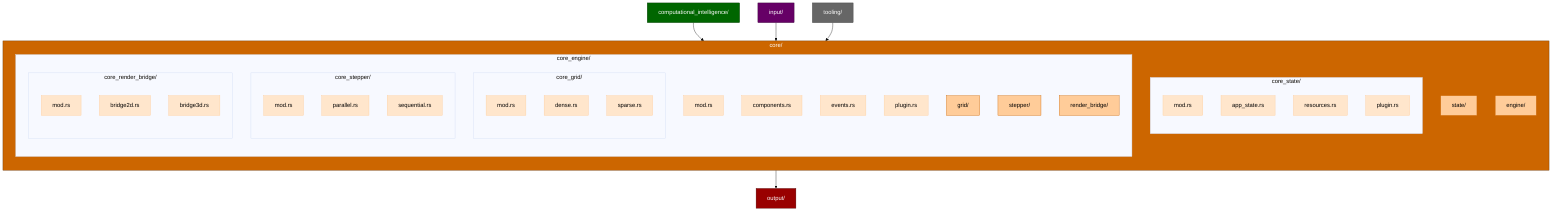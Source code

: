 %%{init: {"theme":"base", "flowchart": { "htmlLabels": false }}}%%
flowchart TB
    %% Core crate structure (state & engine modules)
    subgraph CORE["core/"]
        direction TB
        %% state/ module
        core_state["state/"]
        subgraph core_state_sg["core_state/"]
            direction TB
            state_mod[mod.rs]
            app_state_rs[app_state.rs]
            resources_rs[resources.rs]
            state_plugin_rs[plugin.rs]
        end

        %% engine/ module
        core_engine["engine/"]
        subgraph core_engine_sg["core_engine/"]
            direction TB
            engine_mod[mod.rs]
            components_rs[components.rs]
            events_rs[events.rs]
            engine_plugin_rs[plugin.rs]

            %% engine/grid/
            grid["grid/"]
            subgraph grid_sg["core_grid/"]
                direction TB
                grid_mod[mod.rs]
                dense_rs[dense.rs]
                sparse_rs[sparse.rs]
            end

            %% engine/stepper/
            stepper["stepper/"]
            subgraph stepper_sg["core_stepper/"]
                direction TB
                stepper_mod[mod.rs]
                parallel_rs[parallel.rs]
                sequential_rs[sequential.rs]
            end

            %% engine/render_bridge/
            render_bridge["render_bridge/"]
            subgraph rb_sg["core_render_bridge/"]
                direction TB
                rb_mod[mod.rs]
                bridge2d_rs[bridge2d.rs]
                bridge3d_rs[bridge3d.rs]
            end
        end
    end

    %% External crates that interact with Core
    computational_intelligence["computational_intelligence/"]
    INPUT["input/"]
    DEVTOOLS["tooling/"]
    OUTPUT["output/"]

    %% Cross-crate relationships
    computational_intelligence --> CORE
    INPUT --> CORE
    DEVTOOLS --> CORE
    CORE --> OUTPUT

    %% Style definitions
    classDef c_core_root   fill:#CC6600,stroke:#663300,color:#ffffff
    classDef c_core_child  fill:#FFCC99,stroke:#CC6600,color:#000000
    classDef c_core_leaf   fill:#FFE6CC,stroke:#FFCC99,color:#000000
    classDef c_aut_root    fill:#006600,stroke:#003300,color:#ffffff
    classDef c_inp_root    fill:#660066,stroke:#330033,color:#ffffff
    classDef c_dev_root    fill:#666666,stroke:#333333,color:#ffffff
    classDef c_out_root    fill:#990000,stroke:#4d0000,color:#ffffff

    class CORE c_core_root
    class core_state,core_engine,grid,stepper,render_bridge c_core_child
    class state_mod,app_state_rs,resources_rs,state_plugin_rs c_core_leaf
    class engine_mod,components_rs,events_rs,engine_plugin_rs c_core_leaf
    class grid_mod,dense_rs,sparse_rs c_core_leaf
    class stepper_mod,parallel_rs,sequential_rs c_core_leaf
    class rb_mod,bridge2d_rs,bridge3d_rs c_core_leaf

    class computational_intelligence c_aut_root
    class INPUT c_inp_root
    class DEVTOOLS c_dev_root
    class OUTPUT c_out_root

    %% Clickable links to other crate diagrams
    click computational_intelligence "computational_intelligence.mmd" "View computational_intelligence crate diagram"
    click INPUT "input.mmd" "View Input crate diagram"
    click DEVTOOLS "tooling.mmd" "View DevTools crate diagram"
    click OUTPUT "output.mmd" "View Output crate diagram"